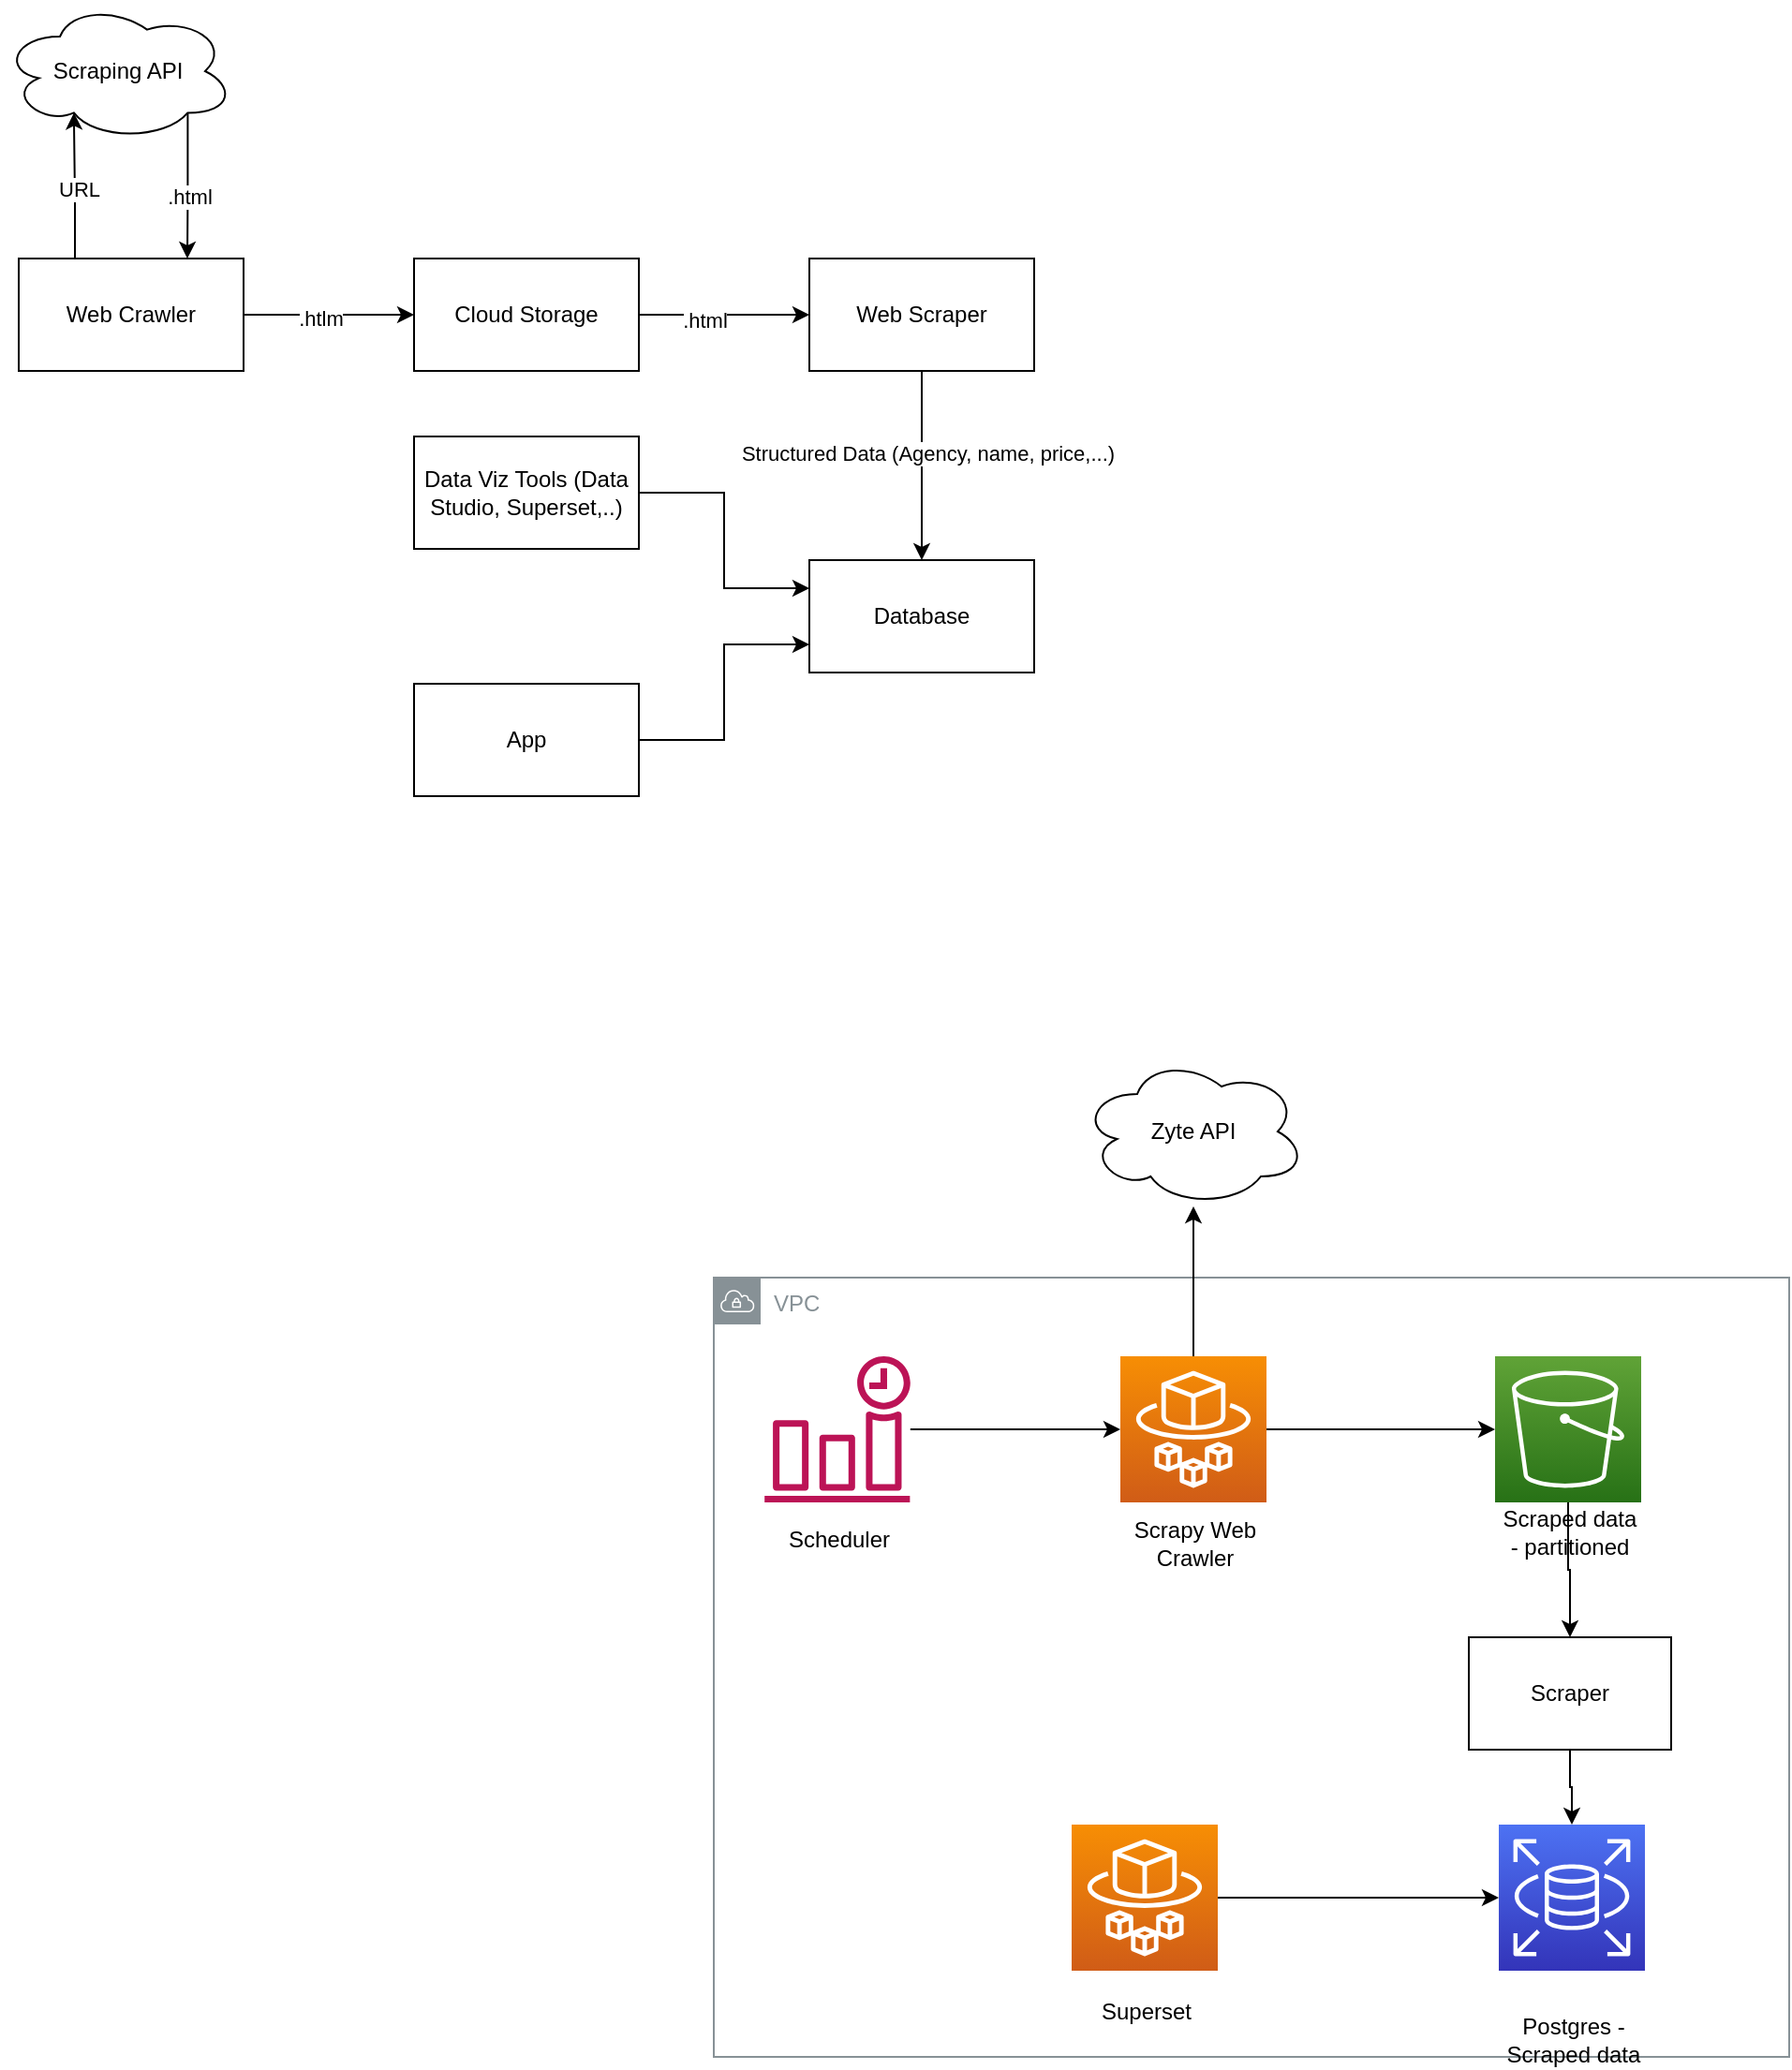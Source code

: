 <mxfile version="14.4.3" type="github">
  <diagram id="zE2T5QdVDX0B46JAluEr" name="Page-1">
    <mxGraphModel dx="786" dy="523" grid="0" gridSize="10" guides="1" tooltips="1" connect="1" arrows="1" fold="1" page="1" pageScale="1" pageWidth="850" pageHeight="1100" math="0" shadow="0">
      <root>
        <mxCell id="0" />
        <mxCell id="1" parent="0" />
        <mxCell id="NDjCrDajGScM_7M-d5Hn-34" value="VPC" style="outlineConnect=0;gradientColor=none;html=1;whiteSpace=wrap;fontSize=12;fontStyle=0;shape=mxgraph.aws4.group;grIcon=mxgraph.aws4.group_vpc;strokeColor=#879196;fillColor=none;verticalAlign=top;align=left;spacingLeft=30;fontColor=#879196;dashed=0;" parent="1" vertex="1">
          <mxGeometry x="554" y="700" width="574" height="416" as="geometry" />
        </mxCell>
        <mxCell id="NDjCrDajGScM_7M-d5Hn-1" value="Zyte API" style="ellipse;shape=cloud;whiteSpace=wrap;html=1;" parent="1" vertex="1">
          <mxGeometry x="750" y="582" width="120" height="80" as="geometry" />
        </mxCell>
        <mxCell id="NDjCrDajGScM_7M-d5Hn-6" value="" style="group" parent="1" vertex="1" connectable="0">
          <mxGeometry x="771" y="742" width="80" height="110" as="geometry" />
        </mxCell>
        <mxCell id="NDjCrDajGScM_7M-d5Hn-2" value="" style="points=[[0,0,0],[0.25,0,0],[0.5,0,0],[0.75,0,0],[1,0,0],[0,1,0],[0.25,1,0],[0.5,1,0],[0.75,1,0],[1,1,0],[0,0.25,0],[0,0.5,0],[0,0.75,0],[1,0.25,0],[1,0.5,0],[1,0.75,0]];outlineConnect=0;fontColor=#232F3E;gradientColor=#F78E04;gradientDirection=north;fillColor=#D05C17;strokeColor=#ffffff;dashed=0;verticalLabelPosition=bottom;verticalAlign=top;align=center;html=1;fontSize=12;fontStyle=0;aspect=fixed;shape=mxgraph.aws4.resourceIcon;resIcon=mxgraph.aws4.fargate;" parent="NDjCrDajGScM_7M-d5Hn-6" vertex="1">
          <mxGeometry width="78" height="78" as="geometry" />
        </mxCell>
        <mxCell id="NDjCrDajGScM_7M-d5Hn-5" value="&lt;div&gt;Scrapy Web Crawler&lt;br&gt;&lt;/div&gt;" style="text;html=1;strokeColor=none;fillColor=none;align=center;verticalAlign=middle;whiteSpace=wrap;rounded=0;" parent="NDjCrDajGScM_7M-d5Hn-6" vertex="1">
          <mxGeometry y="90" width="80" height="20" as="geometry" />
        </mxCell>
        <mxCell id="NDjCrDajGScM_7M-d5Hn-7" value="" style="edgeStyle=orthogonalEdgeStyle;rounded=0;orthogonalLoop=1;jettySize=auto;html=1;" parent="1" source="NDjCrDajGScM_7M-d5Hn-2" target="NDjCrDajGScM_7M-d5Hn-1" edge="1">
          <mxGeometry relative="1" as="geometry" />
        </mxCell>
        <mxCell id="NDjCrDajGScM_7M-d5Hn-14" value="" style="edgeStyle=orthogonalEdgeStyle;rounded=0;orthogonalLoop=1;jettySize=auto;html=1;entryX=0;entryY=0.5;entryDx=0;entryDy=0;entryPerimeter=0;" parent="1" source="NDjCrDajGScM_7M-d5Hn-11" target="NDjCrDajGScM_7M-d5Hn-2" edge="1">
          <mxGeometry relative="1" as="geometry">
            <mxPoint x="719.068" y="781" as="targetPoint" />
          </mxGeometry>
        </mxCell>
        <mxCell id="NDjCrDajGScM_7M-d5Hn-16" value="" style="edgeStyle=orthogonalEdgeStyle;rounded=0;orthogonalLoop=1;jettySize=auto;html=1;entryX=0;entryY=0.5;entryDx=0;entryDy=0;entryPerimeter=0;" parent="1" source="NDjCrDajGScM_7M-d5Hn-2" target="NDjCrDajGScM_7M-d5Hn-9" edge="1">
          <mxGeometry relative="1" as="geometry">
            <mxPoint x="929" y="781" as="targetPoint" />
          </mxGeometry>
        </mxCell>
        <mxCell id="NDjCrDajGScM_7M-d5Hn-17" value="" style="group" parent="1" vertex="1" connectable="0">
          <mxGeometry x="971" y="742" width="80" height="110" as="geometry" />
        </mxCell>
        <mxCell id="NDjCrDajGScM_7M-d5Hn-9" value="" style="points=[[0,0,0],[0.25,0,0],[0.5,0,0],[0.75,0,0],[1,0,0],[0,1,0],[0.25,1,0],[0.5,1,0],[0.75,1,0],[1,1,0],[0,0.25,0],[0,0.5,0],[0,0.75,0],[1,0.25,0],[1,0.5,0],[1,0.75,0]];outlineConnect=0;fontColor=#232F3E;gradientColor=#60A337;gradientDirection=north;fillColor=#277116;strokeColor=#ffffff;dashed=0;verticalLabelPosition=bottom;verticalAlign=top;align=center;html=1;fontSize=12;fontStyle=0;aspect=fixed;shape=mxgraph.aws4.resourceIcon;resIcon=mxgraph.aws4.s3;" parent="NDjCrDajGScM_7M-d5Hn-17" vertex="1">
          <mxGeometry width="78" height="78" as="geometry" />
        </mxCell>
        <mxCell id="NDjCrDajGScM_7M-d5Hn-10" value="Scraped data - partitioned" style="text;html=1;strokeColor=none;fillColor=none;align=center;verticalAlign=middle;whiteSpace=wrap;rounded=0;" parent="NDjCrDajGScM_7M-d5Hn-17" vertex="1">
          <mxGeometry y="78" width="80" height="32" as="geometry" />
        </mxCell>
        <mxCell id="NDjCrDajGScM_7M-d5Hn-19" value="" style="group" parent="1" vertex="1" connectable="0">
          <mxGeometry x="581" y="742" width="80" height="120" as="geometry" />
        </mxCell>
        <mxCell id="NDjCrDajGScM_7M-d5Hn-11" value="" style="outlineConnect=0;fontColor=#232F3E;gradientColor=none;fillColor=#BC1356;strokeColor=none;dashed=0;verticalLabelPosition=bottom;verticalAlign=top;align=center;html=1;fontSize=12;fontStyle=0;aspect=fixed;pointerEvents=1;shape=mxgraph.aws4.event_time_based;" parent="NDjCrDajGScM_7M-d5Hn-19" vertex="1">
          <mxGeometry width="78" height="78" as="geometry" />
        </mxCell>
        <mxCell id="NDjCrDajGScM_7M-d5Hn-12" value="&lt;div&gt;Scheduler&lt;/div&gt;&lt;div&gt;&lt;br&gt;&lt;/div&gt;" style="text;html=1;strokeColor=none;fillColor=none;align=center;verticalAlign=middle;whiteSpace=wrap;rounded=0;" parent="NDjCrDajGScM_7M-d5Hn-19" vertex="1">
          <mxGeometry y="90" width="80" height="30" as="geometry" />
        </mxCell>
        <mxCell id="NDjCrDajGScM_7M-d5Hn-21" value="&lt;div&gt;Postgres - Scraped data&lt;/div&gt;" style="text;html=1;strokeColor=none;fillColor=none;align=center;verticalAlign=middle;whiteSpace=wrap;rounded=0;" parent="1" vertex="1">
          <mxGeometry x="975" y="1092" width="76" height="30" as="geometry" />
        </mxCell>
        <mxCell id="NDjCrDajGScM_7M-d5Hn-22" value="" style="points=[[0,0,0],[0.25,0,0],[0.5,0,0],[0.75,0,0],[1,0,0],[0,1,0],[0.25,1,0],[0.5,1,0],[0.75,1,0],[1,1,0],[0,0.25,0],[0,0.5,0],[0,0.75,0],[1,0.25,0],[1,0.5,0],[1,0.75,0]];outlineConnect=0;fontColor=#232F3E;gradientColor=#4D72F3;gradientDirection=north;fillColor=#3334B9;strokeColor=#ffffff;dashed=0;verticalLabelPosition=bottom;verticalAlign=top;align=center;html=1;fontSize=12;fontStyle=0;aspect=fixed;shape=mxgraph.aws4.resourceIcon;resIcon=mxgraph.aws4.rds;" parent="1" vertex="1">
          <mxGeometry x="973" y="992" width="78" height="78" as="geometry" />
        </mxCell>
        <mxCell id="NDjCrDajGScM_7M-d5Hn-25" value="" style="edgeStyle=orthogonalEdgeStyle;rounded=0;orthogonalLoop=1;jettySize=auto;html=1;" parent="1" source="NDjCrDajGScM_7M-d5Hn-23" target="NDjCrDajGScM_7M-d5Hn-22" edge="1">
          <mxGeometry relative="1" as="geometry" />
        </mxCell>
        <mxCell id="NDjCrDajGScM_7M-d5Hn-23" value="Scraper" style="rounded=0;whiteSpace=wrap;html=1;" parent="1" vertex="1">
          <mxGeometry x="957" y="892" width="108" height="60" as="geometry" />
        </mxCell>
        <mxCell id="NDjCrDajGScM_7M-d5Hn-24" value="" style="edgeStyle=orthogonalEdgeStyle;rounded=0;orthogonalLoop=1;jettySize=auto;html=1;" parent="1" source="NDjCrDajGScM_7M-d5Hn-9" target="NDjCrDajGScM_7M-d5Hn-23" edge="1">
          <mxGeometry relative="1" as="geometry" />
        </mxCell>
        <mxCell id="NDjCrDajGScM_7M-d5Hn-26" value="" style="group" parent="1" vertex="1" connectable="0">
          <mxGeometry x="745" y="992" width="80" height="110" as="geometry" />
        </mxCell>
        <mxCell id="NDjCrDajGScM_7M-d5Hn-27" value="" style="points=[[0,0,0],[0.25,0,0],[0.5,0,0],[0.75,0,0],[1,0,0],[0,1,0],[0.25,1,0],[0.5,1,0],[0.75,1,0],[1,1,0],[0,0.25,0],[0,0.5,0],[0,0.75,0],[1,0.25,0],[1,0.5,0],[1,0.75,0]];outlineConnect=0;fontColor=#232F3E;gradientColor=#F78E04;gradientDirection=north;fillColor=#D05C17;strokeColor=#ffffff;dashed=0;verticalLabelPosition=bottom;verticalAlign=top;align=center;html=1;fontSize=12;fontStyle=0;aspect=fixed;shape=mxgraph.aws4.resourceIcon;resIcon=mxgraph.aws4.fargate;" parent="NDjCrDajGScM_7M-d5Hn-26" vertex="1">
          <mxGeometry width="78" height="78" as="geometry" />
        </mxCell>
        <mxCell id="NDjCrDajGScM_7M-d5Hn-28" value="&lt;div&gt;Superset&lt;/div&gt;" style="text;html=1;strokeColor=none;fillColor=none;align=center;verticalAlign=middle;whiteSpace=wrap;rounded=0;" parent="NDjCrDajGScM_7M-d5Hn-26" vertex="1">
          <mxGeometry y="90" width="80" height="20" as="geometry" />
        </mxCell>
        <mxCell id="NDjCrDajGScM_7M-d5Hn-33" style="edgeStyle=orthogonalEdgeStyle;rounded=0;orthogonalLoop=1;jettySize=auto;html=1;exitX=1;exitY=0.5;exitDx=0;exitDy=0;exitPerimeter=0;" parent="1" source="NDjCrDajGScM_7M-d5Hn-27" target="NDjCrDajGScM_7M-d5Hn-22" edge="1">
          <mxGeometry relative="1" as="geometry" />
        </mxCell>
        <mxCell id="EyP-Qw0W_iyFcX3a0pOH-13" value="" style="edgeStyle=orthogonalEdgeStyle;rounded=0;orthogonalLoop=1;jettySize=auto;html=1;" edge="1" parent="1" source="EyP-Qw0W_iyFcX3a0pOH-1" target="EyP-Qw0W_iyFcX3a0pOH-3">
          <mxGeometry relative="1" as="geometry" />
        </mxCell>
        <mxCell id="EyP-Qw0W_iyFcX3a0pOH-22" value=".htlm" style="edgeLabel;html=1;align=center;verticalAlign=middle;resizable=0;points=[];" vertex="1" connectable="0" parent="EyP-Qw0W_iyFcX3a0pOH-13">
          <mxGeometry x="-0.099" y="-2" relative="1" as="geometry">
            <mxPoint as="offset" />
          </mxGeometry>
        </mxCell>
        <mxCell id="EyP-Qw0W_iyFcX3a0pOH-18" style="edgeStyle=orthogonalEdgeStyle;rounded=0;orthogonalLoop=1;jettySize=auto;html=1;exitX=0.25;exitY=0;exitDx=0;exitDy=0;entryX=0.31;entryY=0.8;entryDx=0;entryDy=0;entryPerimeter=0;startArrow=none;startFill=0;endArrow=classic;endFill=1;" edge="1" parent="1" source="EyP-Qw0W_iyFcX3a0pOH-1" target="EyP-Qw0W_iyFcX3a0pOH-2">
          <mxGeometry relative="1" as="geometry" />
        </mxCell>
        <mxCell id="EyP-Qw0W_iyFcX3a0pOH-20" value="URL" style="edgeLabel;html=1;align=center;verticalAlign=middle;resizable=0;points=[];" vertex="1" connectable="0" parent="EyP-Qw0W_iyFcX3a0pOH-18">
          <mxGeometry x="-0.041" y="-2" relative="1" as="geometry">
            <mxPoint as="offset" />
          </mxGeometry>
        </mxCell>
        <mxCell id="EyP-Qw0W_iyFcX3a0pOH-1" value="Web Crawler" style="rounded=0;whiteSpace=wrap;html=1;" vertex="1" parent="1">
          <mxGeometry x="183" y="156" width="120" height="60" as="geometry" />
        </mxCell>
        <mxCell id="EyP-Qw0W_iyFcX3a0pOH-19" style="edgeStyle=orthogonalEdgeStyle;rounded=0;orthogonalLoop=1;jettySize=auto;html=1;exitX=0.8;exitY=0.8;exitDx=0;exitDy=0;exitPerimeter=0;entryX=0.75;entryY=0;entryDx=0;entryDy=0;startArrow=none;startFill=0;endArrow=classic;endFill=1;" edge="1" parent="1" source="EyP-Qw0W_iyFcX3a0pOH-2" target="EyP-Qw0W_iyFcX3a0pOH-1">
          <mxGeometry relative="1" as="geometry" />
        </mxCell>
        <mxCell id="EyP-Qw0W_iyFcX3a0pOH-21" value=".html" style="edgeLabel;html=1;align=center;verticalAlign=middle;resizable=0;points=[];" vertex="1" connectable="0" parent="EyP-Qw0W_iyFcX3a0pOH-19">
          <mxGeometry x="-0.005" y="1" relative="1" as="geometry">
            <mxPoint y="6" as="offset" />
          </mxGeometry>
        </mxCell>
        <mxCell id="EyP-Qw0W_iyFcX3a0pOH-2" value="Scraping API" style="ellipse;shape=cloud;whiteSpace=wrap;html=1;" vertex="1" parent="1">
          <mxGeometry x="174" y="19" width="124" height="74" as="geometry" />
        </mxCell>
        <mxCell id="EyP-Qw0W_iyFcX3a0pOH-12" value="" style="edgeStyle=orthogonalEdgeStyle;rounded=0;orthogonalLoop=1;jettySize=auto;html=1;" edge="1" parent="1" source="EyP-Qw0W_iyFcX3a0pOH-3" target="EyP-Qw0W_iyFcX3a0pOH-4">
          <mxGeometry relative="1" as="geometry" />
        </mxCell>
        <mxCell id="EyP-Qw0W_iyFcX3a0pOH-23" value=".html" style="edgeLabel;html=1;align=center;verticalAlign=middle;resizable=0;points=[];" vertex="1" connectable="0" parent="EyP-Qw0W_iyFcX3a0pOH-12">
          <mxGeometry x="-0.231" y="-3" relative="1" as="geometry">
            <mxPoint as="offset" />
          </mxGeometry>
        </mxCell>
        <mxCell id="EyP-Qw0W_iyFcX3a0pOH-3" value="Cloud Storage" style="rounded=0;whiteSpace=wrap;html=1;" vertex="1" parent="1">
          <mxGeometry x="394" y="156" width="120" height="60" as="geometry" />
        </mxCell>
        <mxCell id="EyP-Qw0W_iyFcX3a0pOH-11" style="edgeStyle=orthogonalEdgeStyle;rounded=0;orthogonalLoop=1;jettySize=auto;html=1;" edge="1" parent="1" source="EyP-Qw0W_iyFcX3a0pOH-4" target="EyP-Qw0W_iyFcX3a0pOH-5">
          <mxGeometry relative="1" as="geometry" />
        </mxCell>
        <mxCell id="EyP-Qw0W_iyFcX3a0pOH-24" value="&lt;div&gt;Structured Data (Agency, name, price,...)&lt;/div&gt;" style="edgeLabel;html=1;align=center;verticalAlign=middle;resizable=0;points=[];" vertex="1" connectable="0" parent="EyP-Qw0W_iyFcX3a0pOH-11">
          <mxGeometry x="-0.129" y="3" relative="1" as="geometry">
            <mxPoint as="offset" />
          </mxGeometry>
        </mxCell>
        <mxCell id="EyP-Qw0W_iyFcX3a0pOH-4" value="Web Scraper" style="rounded=0;whiteSpace=wrap;html=1;" vertex="1" parent="1">
          <mxGeometry x="605" y="156" width="120" height="60" as="geometry" />
        </mxCell>
        <mxCell id="EyP-Qw0W_iyFcX3a0pOH-5" value="Database" style="rounded=0;whiteSpace=wrap;html=1;" vertex="1" parent="1">
          <mxGeometry x="605" y="317" width="120" height="60" as="geometry" />
        </mxCell>
        <mxCell id="EyP-Qw0W_iyFcX3a0pOH-10" style="edgeStyle=orthogonalEdgeStyle;rounded=0;orthogonalLoop=1;jettySize=auto;html=1;entryX=0;entryY=0.75;entryDx=0;entryDy=0;" edge="1" parent="1" source="EyP-Qw0W_iyFcX3a0pOH-7" target="EyP-Qw0W_iyFcX3a0pOH-5">
          <mxGeometry relative="1" as="geometry" />
        </mxCell>
        <mxCell id="EyP-Qw0W_iyFcX3a0pOH-7" value="&lt;div&gt;App&lt;/div&gt;" style="rounded=0;whiteSpace=wrap;html=1;" vertex="1" parent="1">
          <mxGeometry x="394" y="383" width="120" height="60" as="geometry" />
        </mxCell>
        <mxCell id="EyP-Qw0W_iyFcX3a0pOH-9" style="edgeStyle=orthogonalEdgeStyle;rounded=0;orthogonalLoop=1;jettySize=auto;html=1;entryX=0;entryY=0.25;entryDx=0;entryDy=0;" edge="1" parent="1" source="EyP-Qw0W_iyFcX3a0pOH-8" target="EyP-Qw0W_iyFcX3a0pOH-5">
          <mxGeometry relative="1" as="geometry" />
        </mxCell>
        <mxCell id="EyP-Qw0W_iyFcX3a0pOH-8" value="Data Viz Tools (Data Studio, Superset,..)" style="rounded=0;whiteSpace=wrap;html=1;" vertex="1" parent="1">
          <mxGeometry x="394" y="251" width="120" height="60" as="geometry" />
        </mxCell>
      </root>
    </mxGraphModel>
  </diagram>
</mxfile>
